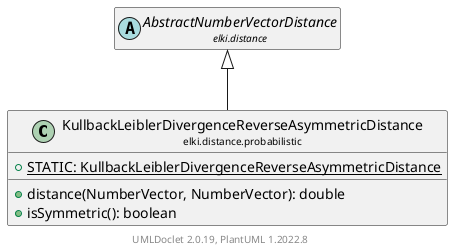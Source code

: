 @startuml
    remove .*\.(Instance|Par|Parameterizer|Factory)$
    set namespaceSeparator none
    hide empty fields
    hide empty methods

    class "<size:14>KullbackLeiblerDivergenceReverseAsymmetricDistance\n<size:10>elki.distance.probabilistic" as elki.distance.probabilistic.KullbackLeiblerDivergenceReverseAsymmetricDistance [[KullbackLeiblerDivergenceReverseAsymmetricDistance.html]] {
        {static} +STATIC: KullbackLeiblerDivergenceReverseAsymmetricDistance
        +distance(NumberVector, NumberVector): double
        +isSymmetric(): boolean
    }

    abstract class "<size:14>AbstractNumberVectorDistance\n<size:10>elki.distance" as elki.distance.AbstractNumberVectorDistance [[../AbstractNumberVectorDistance.html]]
    class "<size:14>KullbackLeiblerDivergenceReverseAsymmetricDistance.Par\n<size:10>elki.distance.probabilistic" as elki.distance.probabilistic.KullbackLeiblerDivergenceReverseAsymmetricDistance.Par [[KullbackLeiblerDivergenceReverseAsymmetricDistance.Par.html]]

    elki.distance.AbstractNumberVectorDistance <|-- elki.distance.probabilistic.KullbackLeiblerDivergenceReverseAsymmetricDistance
    elki.distance.probabilistic.KullbackLeiblerDivergenceReverseAsymmetricDistance +-- elki.distance.probabilistic.KullbackLeiblerDivergenceReverseAsymmetricDistance.Par

    center footer UMLDoclet 2.0.19, PlantUML 1.2022.8
@enduml
